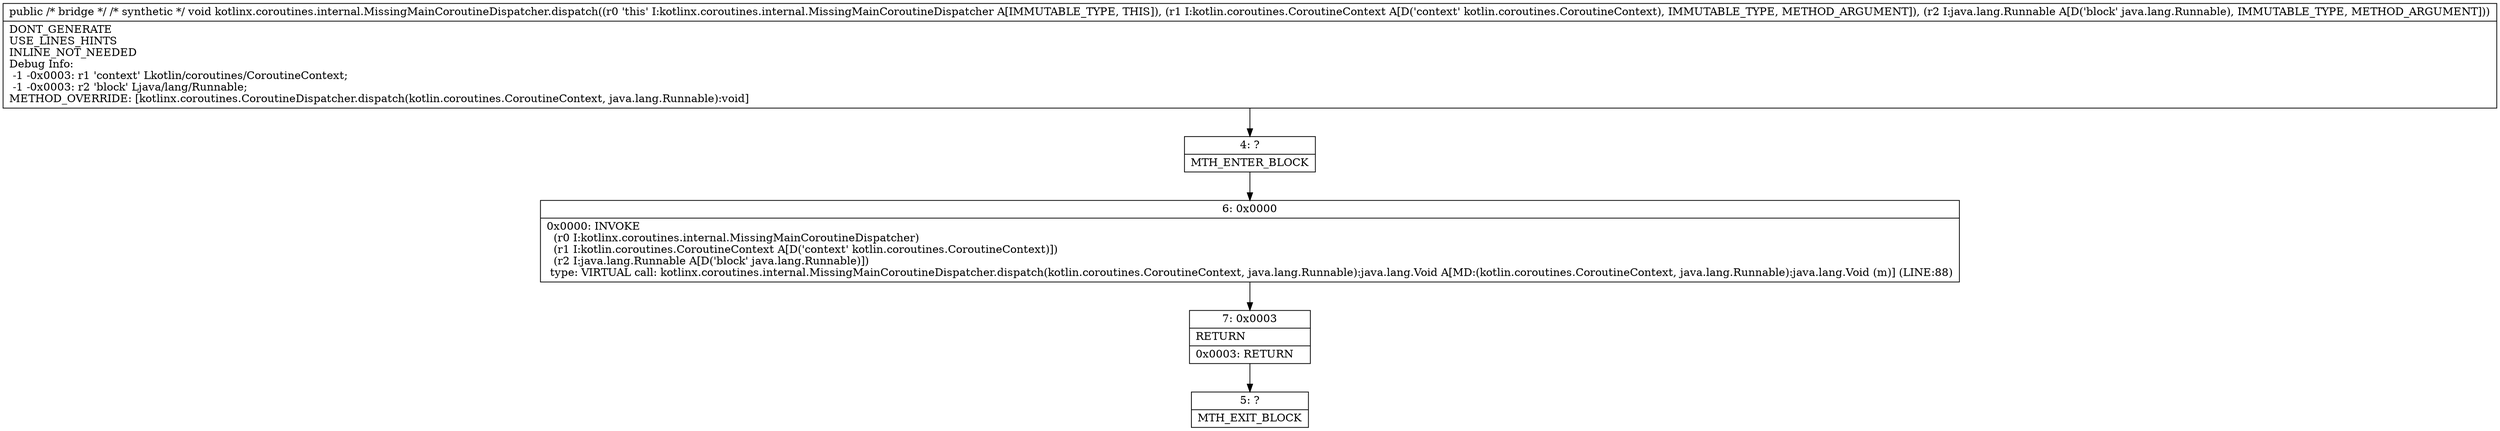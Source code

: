digraph "CFG forkotlinx.coroutines.internal.MissingMainCoroutineDispatcher.dispatch(Lkotlin\/coroutines\/CoroutineContext;Ljava\/lang\/Runnable;)V" {
Node_4 [shape=record,label="{4\:\ ?|MTH_ENTER_BLOCK\l}"];
Node_6 [shape=record,label="{6\:\ 0x0000|0x0000: INVOKE  \l  (r0 I:kotlinx.coroutines.internal.MissingMainCoroutineDispatcher)\l  (r1 I:kotlin.coroutines.CoroutineContext A[D('context' kotlin.coroutines.CoroutineContext)])\l  (r2 I:java.lang.Runnable A[D('block' java.lang.Runnable)])\l type: VIRTUAL call: kotlinx.coroutines.internal.MissingMainCoroutineDispatcher.dispatch(kotlin.coroutines.CoroutineContext, java.lang.Runnable):java.lang.Void A[MD:(kotlin.coroutines.CoroutineContext, java.lang.Runnable):java.lang.Void (m)] (LINE:88)\l}"];
Node_7 [shape=record,label="{7\:\ 0x0003|RETURN\l|0x0003: RETURN   \l}"];
Node_5 [shape=record,label="{5\:\ ?|MTH_EXIT_BLOCK\l}"];
MethodNode[shape=record,label="{public \/* bridge *\/ \/* synthetic *\/ void kotlinx.coroutines.internal.MissingMainCoroutineDispatcher.dispatch((r0 'this' I:kotlinx.coroutines.internal.MissingMainCoroutineDispatcher A[IMMUTABLE_TYPE, THIS]), (r1 I:kotlin.coroutines.CoroutineContext A[D('context' kotlin.coroutines.CoroutineContext), IMMUTABLE_TYPE, METHOD_ARGUMENT]), (r2 I:java.lang.Runnable A[D('block' java.lang.Runnable), IMMUTABLE_TYPE, METHOD_ARGUMENT]))  | DONT_GENERATE\lUSE_LINES_HINTS\lINLINE_NOT_NEEDED\lDebug Info:\l  \-1 \-0x0003: r1 'context' Lkotlin\/coroutines\/CoroutineContext;\l  \-1 \-0x0003: r2 'block' Ljava\/lang\/Runnable;\lMETHOD_OVERRIDE: [kotlinx.coroutines.CoroutineDispatcher.dispatch(kotlin.coroutines.CoroutineContext, java.lang.Runnable):void]\l}"];
MethodNode -> Node_4;Node_4 -> Node_6;
Node_6 -> Node_7;
Node_7 -> Node_5;
}

